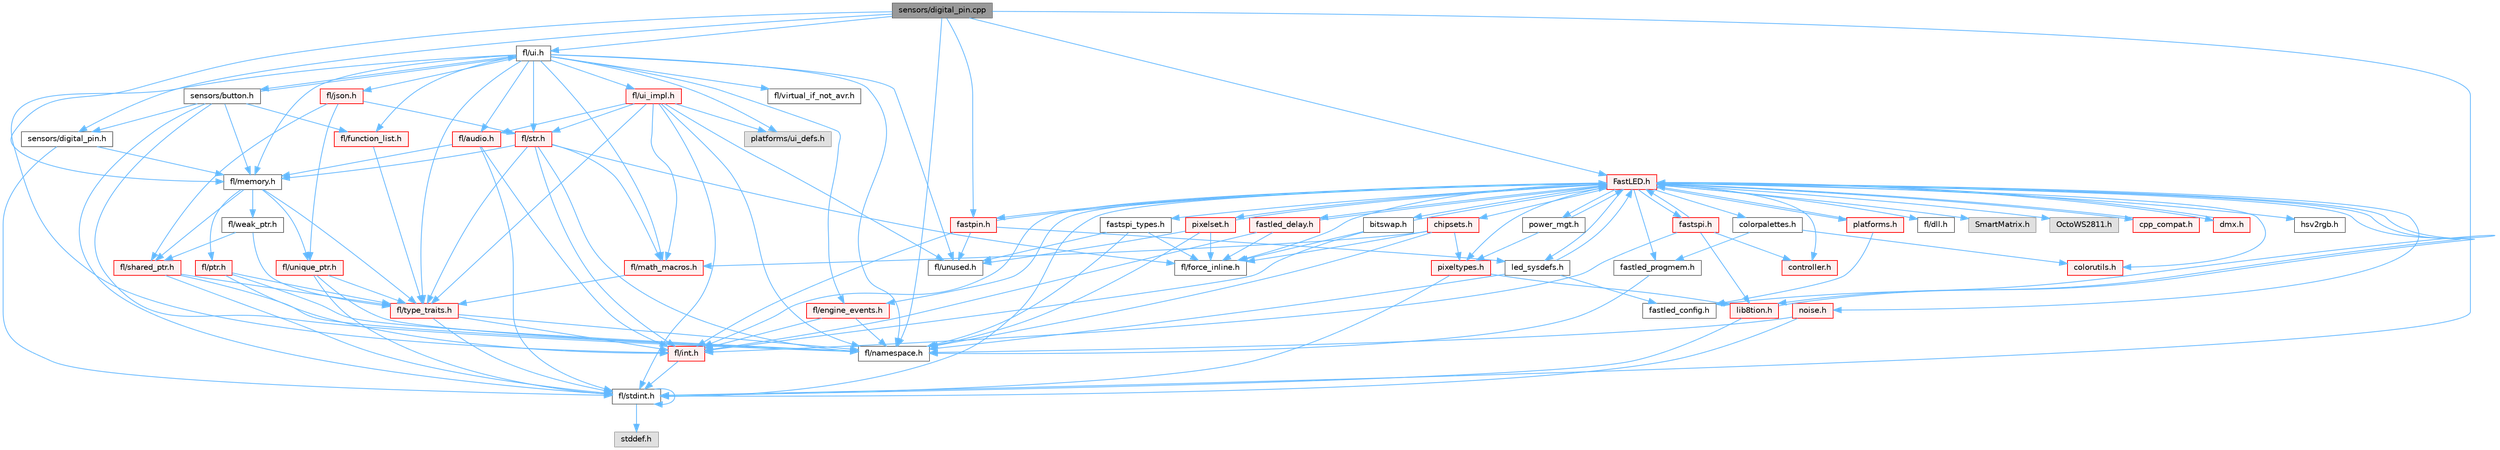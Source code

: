 digraph "sensors/digital_pin.cpp"
{
 // INTERACTIVE_SVG=YES
 // LATEX_PDF_SIZE
  bgcolor="transparent";
  edge [fontname=Helvetica,fontsize=10,labelfontname=Helvetica,labelfontsize=10];
  node [fontname=Helvetica,fontsize=10,shape=box,height=0.2,width=0.4];
  Node1 [id="Node000001",label="sensors/digital_pin.cpp",height=0.2,width=0.4,color="gray40", fillcolor="grey60", style="filled", fontcolor="black",tooltip=" "];
  Node1 -> Node2 [id="edge1_Node000001_Node000002",color="steelblue1",style="solid",tooltip=" "];
  Node2 [id="Node000002",label="fl/stdint.h",height=0.2,width=0.4,color="grey40", fillcolor="white", style="filled",URL="$df/dd8/stdint_8h.html",tooltip=" "];
  Node2 -> Node3 [id="edge2_Node000002_Node000003",color="steelblue1",style="solid",tooltip=" "];
  Node3 [id="Node000003",label="stddef.h",height=0.2,width=0.4,color="grey60", fillcolor="#E0E0E0", style="filled",tooltip=" "];
  Node2 -> Node2 [id="edge3_Node000002_Node000002",color="steelblue1",style="solid",tooltip=" "];
  Node1 -> Node4 [id="edge4_Node000001_Node000004",color="steelblue1",style="solid",tooltip=" "];
  Node4 [id="Node000004",label="fl/ui.h",height=0.2,width=0.4,color="grey40", fillcolor="white", style="filled",URL="$d9/d3b/ui_8h.html",tooltip=" "];
  Node4 -> Node5 [id="edge5_Node000004_Node000005",color="steelblue1",style="solid",tooltip=" "];
  Node5 [id="Node000005",label="fl/namespace.h",height=0.2,width=0.4,color="grey40", fillcolor="white", style="filled",URL="$df/d2a/namespace_8h.html",tooltip="Implements the FastLED namespace macros."];
  Node4 -> Node6 [id="edge6_Node000004_Node000006",color="steelblue1",style="solid",tooltip=" "];
  Node6 [id="Node000006",label="fl/memory.h",height=0.2,width=0.4,color="grey40", fillcolor="white", style="filled",URL="$dc/d18/memory_8h.html",tooltip=" "];
  Node6 -> Node7 [id="edge7_Node000006_Node000007",color="steelblue1",style="solid",tooltip=" "];
  Node7 [id="Node000007",label="fl/ptr.h",height=0.2,width=0.4,color="red", fillcolor="#FFF0F0", style="filled",URL="$dd/d98/ptr_8h.html",tooltip=" "];
  Node7 -> Node5 [id="edge8_Node000007_Node000005",color="steelblue1",style="solid",tooltip=" "];
  Node7 -> Node10 [id="edge9_Node000007_Node000010",color="steelblue1",style="solid",tooltip=" "];
  Node10 [id="Node000010",label="fl/type_traits.h",height=0.2,width=0.4,color="red", fillcolor="#FFF0F0", style="filled",URL="$df/d63/type__traits_8h.html",tooltip=" "];
  Node10 -> Node2 [id="edge10_Node000010_Node000002",color="steelblue1",style="solid",tooltip=" "];
  Node10 -> Node5 [id="edge11_Node000010_Node000005",color="steelblue1",style="solid",tooltip=" "];
  Node10 -> Node13 [id="edge12_Node000010_Node000013",color="steelblue1",style="solid",tooltip=" "];
  Node13 [id="Node000013",label="fl/int.h",height=0.2,width=0.4,color="red", fillcolor="#FFF0F0", style="filled",URL="$d3/d7e/int_8h.html",tooltip=" "];
  Node13 -> Node2 [id="edge13_Node000013_Node000002",color="steelblue1",style="solid",tooltip=" "];
  Node7 -> Node13 [id="edge14_Node000007_Node000013",color="steelblue1",style="solid",tooltip=" "];
  Node6 -> Node47 [id="edge15_Node000006_Node000047",color="steelblue1",style="solid",tooltip=" "];
  Node47 [id="Node000047",label="fl/shared_ptr.h",height=0.2,width=0.4,color="red", fillcolor="#FFF0F0", style="filled",URL="$df/d6a/shared__ptr_8h.html",tooltip=" "];
  Node47 -> Node5 [id="edge16_Node000047_Node000005",color="steelblue1",style="solid",tooltip=" "];
  Node47 -> Node10 [id="edge17_Node000047_Node000010",color="steelblue1",style="solid",tooltip=" "];
  Node47 -> Node2 [id="edge18_Node000047_Node000002",color="steelblue1",style="solid",tooltip=" "];
  Node6 -> Node50 [id="edge19_Node000006_Node000050",color="steelblue1",style="solid",tooltip=" "];
  Node50 [id="Node000050",label="fl/weak_ptr.h",height=0.2,width=0.4,color="grey40", fillcolor="white", style="filled",URL="$dc/db4/weak__ptr_8h.html",tooltip=" "];
  Node50 -> Node47 [id="edge20_Node000050_Node000047",color="steelblue1",style="solid",tooltip=" "];
  Node50 -> Node10 [id="edge21_Node000050_Node000010",color="steelblue1",style="solid",tooltip=" "];
  Node6 -> Node9 [id="edge22_Node000006_Node000009",color="steelblue1",style="solid",tooltip=" "];
  Node9 [id="Node000009",label="fl/unique_ptr.h",height=0.2,width=0.4,color="red", fillcolor="#FFF0F0", style="filled",URL="$da/d4b/unique__ptr_8h.html",tooltip=" "];
  Node9 -> Node5 [id="edge23_Node000009_Node000005",color="steelblue1",style="solid",tooltip=" "];
  Node9 -> Node10 [id="edge24_Node000009_Node000010",color="steelblue1",style="solid",tooltip=" "];
  Node9 -> Node2 [id="edge25_Node000009_Node000002",color="steelblue1",style="solid",tooltip=" "];
  Node6 -> Node10 [id="edge26_Node000006_Node000010",color="steelblue1",style="solid",tooltip=" "];
  Node4 -> Node51 [id="edge27_Node000004_Node000051",color="steelblue1",style="solid",tooltip=" "];
  Node51 [id="Node000051",label="fl/json.h",height=0.2,width=0.4,color="red", fillcolor="#FFF0F0", style="filled",URL="$d7/d91/fl_2json_8h.html",tooltip="FastLED's Elegant JSON Library: fl::Json"];
  Node51 -> Node9 [id="edge28_Node000051_Node000009",color="steelblue1",style="solid",tooltip=" "];
  Node51 -> Node47 [id="edge29_Node000051_Node000047",color="steelblue1",style="solid",tooltip=" "];
  Node51 -> Node12 [id="edge30_Node000051_Node000012",color="steelblue1",style="solid",tooltip=" "];
  Node12 [id="Node000012",label="fl/str.h",height=0.2,width=0.4,color="red", fillcolor="#FFF0F0", style="filled",URL="$d1/d93/str_8h.html",tooltip=" "];
  Node12 -> Node13 [id="edge31_Node000012_Node000013",color="steelblue1",style="solid",tooltip=" "];
  Node12 -> Node20 [id="edge32_Node000012_Node000020",color="steelblue1",style="solid",tooltip=" "];
  Node20 [id="Node000020",label="fl/math_macros.h",height=0.2,width=0.4,color="red", fillcolor="#FFF0F0", style="filled",URL="$d8/db8/math__macros_8h.html",tooltip=" "];
  Node20 -> Node10 [id="edge33_Node000020_Node000010",color="steelblue1",style="solid",tooltip=" "];
  Node12 -> Node5 [id="edge34_Node000012_Node000005",color="steelblue1",style="solid",tooltip=" "];
  Node12 -> Node6 [id="edge35_Node000012_Node000006",color="steelblue1",style="solid",tooltip=" "];
  Node12 -> Node10 [id="edge36_Node000012_Node000010",color="steelblue1",style="solid",tooltip=" "];
  Node12 -> Node18 [id="edge37_Node000012_Node000018",color="steelblue1",style="solid",tooltip=" "];
  Node18 [id="Node000018",label="fl/force_inline.h",height=0.2,width=0.4,color="grey40", fillcolor="white", style="filled",URL="$d4/d64/force__inline_8h.html",tooltip=" "];
  Node4 -> Node12 [id="edge38_Node000004_Node000012",color="steelblue1",style="solid",tooltip=" "];
  Node4 -> Node13 [id="edge39_Node000004_Node000013",color="steelblue1",style="solid",tooltip=" "];
  Node4 -> Node71 [id="edge40_Node000004_Node000071",color="steelblue1",style="solid",tooltip=" "];
  Node71 [id="Node000071",label="fl/audio.h",height=0.2,width=0.4,color="red", fillcolor="#FFF0F0", style="filled",URL="$da/d09/audio_8h.html",tooltip=" "];
  Node71 -> Node6 [id="edge41_Node000071_Node000006",color="steelblue1",style="solid",tooltip=" "];
  Node71 -> Node13 [id="edge42_Node000071_Node000013",color="steelblue1",style="solid",tooltip=" "];
  Node71 -> Node2 [id="edge43_Node000071_Node000002",color="steelblue1",style="solid",tooltip=" "];
  Node4 -> Node73 [id="edge44_Node000004_Node000073",color="steelblue1",style="solid",tooltip=" "];
  Node73 [id="Node000073",label="fl/engine_events.h",height=0.2,width=0.4,color="red", fillcolor="#FFF0F0", style="filled",URL="$db/dc0/engine__events_8h.html",tooltip=" "];
  Node73 -> Node5 [id="edge45_Node000073_Node000005",color="steelblue1",style="solid",tooltip=" "];
  Node73 -> Node13 [id="edge46_Node000073_Node000013",color="steelblue1",style="solid",tooltip=" "];
  Node4 -> Node86 [id="edge47_Node000004_Node000086",color="steelblue1",style="solid",tooltip=" "];
  Node86 [id="Node000086",label="fl/function_list.h",height=0.2,width=0.4,color="red", fillcolor="#FFF0F0", style="filled",URL="$d0/d64/function__list_8h.html",tooltip=" "];
  Node86 -> Node10 [id="edge48_Node000086_Node000010",color="steelblue1",style="solid",tooltip=" "];
  Node4 -> Node20 [id="edge49_Node000004_Node000020",color="steelblue1",style="solid",tooltip=" "];
  Node4 -> Node10 [id="edge50_Node000004_Node000010",color="steelblue1",style="solid",tooltip=" "];
  Node4 -> Node87 [id="edge51_Node000004_Node000087",color="steelblue1",style="solid",tooltip=" "];
  Node87 [id="Node000087",label="fl/ui_impl.h",height=0.2,width=0.4,color="red", fillcolor="#FFF0F0", style="filled",URL="$d6/dc0/ui__impl_8h.html",tooltip=" "];
  Node87 -> Node2 [id="edge52_Node000087_Node000002",color="steelblue1",style="solid",tooltip=" "];
  Node87 -> Node71 [id="edge53_Node000087_Node000071",color="steelblue1",style="solid",tooltip=" "];
  Node87 -> Node20 [id="edge54_Node000087_Node000020",color="steelblue1",style="solid",tooltip=" "];
  Node87 -> Node5 [id="edge55_Node000087_Node000005",color="steelblue1",style="solid",tooltip=" "];
  Node87 -> Node12 [id="edge56_Node000087_Node000012",color="steelblue1",style="solid",tooltip=" "];
  Node87 -> Node10 [id="edge57_Node000087_Node000010",color="steelblue1",style="solid",tooltip=" "];
  Node87 -> Node36 [id="edge58_Node000087_Node000036",color="steelblue1",style="solid",tooltip=" "];
  Node36 [id="Node000036",label="fl/unused.h",height=0.2,width=0.4,color="grey40", fillcolor="white", style="filled",URL="$d8/d4b/unused_8h.html",tooltip=" "];
  Node87 -> Node88 [id="edge59_Node000087_Node000088",color="steelblue1",style="solid",tooltip=" "];
  Node88 [id="Node000088",label="platforms/ui_defs.h",height=0.2,width=0.4,color="grey60", fillcolor="#E0E0E0", style="filled",tooltip=" "];
  Node4 -> Node36 [id="edge60_Node000004_Node000036",color="steelblue1",style="solid",tooltip=" "];
  Node4 -> Node88 [id="edge61_Node000004_Node000088",color="steelblue1",style="solid",tooltip=" "];
  Node4 -> Node89 [id="edge62_Node000004_Node000089",color="steelblue1",style="solid",tooltip=" "];
  Node89 [id="Node000089",label="sensors/button.h",height=0.2,width=0.4,color="grey40", fillcolor="white", style="filled",URL="$d7/d0e/button_8h.html",tooltip=" "];
  Node89 -> Node2 [id="edge63_Node000089_Node000002",color="steelblue1",style="solid",tooltip=" "];
  Node89 -> Node86 [id="edge64_Node000089_Node000086",color="steelblue1",style="solid",tooltip=" "];
  Node89 -> Node5 [id="edge65_Node000089_Node000005",color="steelblue1",style="solid",tooltip=" "];
  Node89 -> Node6 [id="edge66_Node000089_Node000006",color="steelblue1",style="solid",tooltip=" "];
  Node89 -> Node4 [id="edge67_Node000089_Node000004",color="steelblue1",style="solid",tooltip=" "];
  Node89 -> Node90 [id="edge68_Node000089_Node000090",color="steelblue1",style="solid",tooltip=" "];
  Node90 [id="Node000090",label="sensors/digital_pin.h",height=0.2,width=0.4,color="grey40", fillcolor="white", style="filled",URL="$dd/d83/digital__pin_8h.html",tooltip=" "];
  Node90 -> Node2 [id="edge69_Node000090_Node000002",color="steelblue1",style="solid",tooltip=" "];
  Node90 -> Node6 [id="edge70_Node000090_Node000006",color="steelblue1",style="solid",tooltip=" "];
  Node4 -> Node91 [id="edge71_Node000004_Node000091",color="steelblue1",style="solid",tooltip=" "];
  Node91 [id="Node000091",label="fl/virtual_if_not_avr.h",height=0.2,width=0.4,color="grey40", fillcolor="white", style="filled",URL="$da/ddb/virtual__if__not__avr_8h.html",tooltip=" "];
  Node1 -> Node6 [id="edge72_Node000001_Node000006",color="steelblue1",style="solid",tooltip=" "];
  Node1 -> Node5 [id="edge73_Node000001_Node000005",color="steelblue1",style="solid",tooltip=" "];
  Node1 -> Node90 [id="edge74_Node000001_Node000090",color="steelblue1",style="solid",tooltip=" "];
  Node1 -> Node92 [id="edge75_Node000001_Node000092",color="steelblue1",style="solid",tooltip=" "];
  Node92 [id="Node000092",label="FastLED.h",height=0.2,width=0.4,color="red", fillcolor="#FFF0F0", style="filled",URL="$db/d97/_fast_l_e_d_8h.html",tooltip="central include file for FastLED, defines the CFastLED class/object"];
  Node92 -> Node2 [id="edge76_Node000092_Node000002",color="steelblue1",style="solid",tooltip=" "];
  Node92 -> Node93 [id="edge77_Node000092_Node000093",color="steelblue1",style="solid",tooltip=" "];
  Node93 [id="Node000093",label="fl/dll.h",height=0.2,width=0.4,color="grey40", fillcolor="white", style="filled",URL="$d3/d4b/dll_8h.html",tooltip="FastLED dynamic library interface - lightweight header for external callers."];
  Node92 -> Node94 [id="edge78_Node000092_Node000094",color="steelblue1",style="solid",tooltip=" "];
  Node94 [id="Node000094",label="SmartMatrix.h",height=0.2,width=0.4,color="grey60", fillcolor="#E0E0E0", style="filled",tooltip=" "];
  Node92 -> Node95 [id="edge79_Node000092_Node000095",color="steelblue1",style="solid",tooltip=" "];
  Node95 [id="Node000095",label="OctoWS2811.h",height=0.2,width=0.4,color="grey60", fillcolor="#E0E0E0", style="filled",tooltip=" "];
  Node92 -> Node18 [id="edge80_Node000092_Node000018",color="steelblue1",style="solid",tooltip=" "];
  Node92 -> Node96 [id="edge81_Node000092_Node000096",color="steelblue1",style="solid",tooltip=" "];
  Node96 [id="Node000096",label="cpp_compat.h",height=0.2,width=0.4,color="red", fillcolor="#FFF0F0", style="filled",URL="$d9/d13/cpp__compat_8h.html",tooltip="Compatibility functions based on C++ version."];
  Node96 -> Node92 [id="edge82_Node000096_Node000092",color="steelblue1",style="solid",tooltip=" "];
  Node92 -> Node98 [id="edge83_Node000092_Node000098",color="steelblue1",style="solid",tooltip=" "];
  Node98 [id="Node000098",label="fastled_config.h",height=0.2,width=0.4,color="grey40", fillcolor="white", style="filled",URL="$d5/d11/fastled__config_8h.html",tooltip="Contains definitions that can be used to configure FastLED at compile time."];
  Node92 -> Node99 [id="edge84_Node000092_Node000099",color="steelblue1",style="solid",tooltip=" "];
  Node99 [id="Node000099",label="led_sysdefs.h",height=0.2,width=0.4,color="grey40", fillcolor="white", style="filled",URL="$d9/d3e/led__sysdefs_8h.html",tooltip="Determines which platform system definitions to include."];
  Node99 -> Node92 [id="edge85_Node000099_Node000092",color="steelblue1",style="solid",tooltip=" "];
  Node99 -> Node98 [id="edge86_Node000099_Node000098",color="steelblue1",style="solid",tooltip=" "];
  Node99 -> Node5 [id="edge87_Node000099_Node000005",color="steelblue1",style="solid",tooltip=" "];
  Node92 -> Node100 [id="edge88_Node000092_Node000100",color="steelblue1",style="solid",tooltip=" "];
  Node100 [id="Node000100",label="fastled_delay.h",height=0.2,width=0.4,color="red", fillcolor="#FFF0F0", style="filled",URL="$d0/da8/fastled__delay_8h.html",tooltip="Utility functions and classes for managing delay cycles."];
  Node100 -> Node92 [id="edge89_Node000100_Node000092",color="steelblue1",style="solid",tooltip=" "];
  Node100 -> Node18 [id="edge90_Node000100_Node000018",color="steelblue1",style="solid",tooltip=" "];
  Node100 -> Node13 [id="edge91_Node000100_Node000013",color="steelblue1",style="solid",tooltip=" "];
  Node92 -> Node102 [id="edge92_Node000092_Node000102",color="steelblue1",style="solid",tooltip=" "];
  Node102 [id="Node000102",label="bitswap.h",height=0.2,width=0.4,color="grey40", fillcolor="white", style="filled",URL="$de/ded/bitswap_8h.html",tooltip="Functions for doing a rotation of bits/bytes used by parallel output."];
  Node102 -> Node92 [id="edge93_Node000102_Node000092",color="steelblue1",style="solid",tooltip=" "];
  Node102 -> Node18 [id="edge94_Node000102_Node000018",color="steelblue1",style="solid",tooltip=" "];
  Node102 -> Node13 [id="edge95_Node000102_Node000013",color="steelblue1",style="solid",tooltip=" "];
  Node92 -> Node103 [id="edge96_Node000092_Node000103",color="steelblue1",style="solid",tooltip=" "];
  Node103 [id="Node000103",label="controller.h",height=0.2,width=0.4,color="red", fillcolor="#FFF0F0", style="filled",URL="$d2/dd9/controller_8h.html",tooltip="deprecated: base definitions used by led controllers for writing out led data"];
  Node92 -> Node125 [id="edge97_Node000092_Node000125",color="steelblue1",style="solid",tooltip=" "];
  Node125 [id="Node000125",label="fastpin.h",height=0.2,width=0.4,color="red", fillcolor="#FFF0F0", style="filled",URL="$db/d65/fastpin_8h.html",tooltip="Class base definitions for defining fast pin access."];
  Node125 -> Node92 [id="edge98_Node000125_Node000092",color="steelblue1",style="solid",tooltip=" "];
  Node125 -> Node99 [id="edge99_Node000125_Node000099",color="steelblue1",style="solid",tooltip=" "];
  Node125 -> Node36 [id="edge100_Node000125_Node000036",color="steelblue1",style="solid",tooltip=" "];
  Node125 -> Node13 [id="edge101_Node000125_Node000013",color="steelblue1",style="solid",tooltip=" "];
  Node92 -> Node126 [id="edge102_Node000092_Node000126",color="steelblue1",style="solid",tooltip=" "];
  Node126 [id="Node000126",label="fastspi_types.h",height=0.2,width=0.4,color="grey40", fillcolor="white", style="filled",URL="$d2/ddb/fastspi__types_8h.html",tooltip="Data types and constants used by SPI interfaces."];
  Node126 -> Node18 [id="edge103_Node000126_Node000018",color="steelblue1",style="solid",tooltip=" "];
  Node126 -> Node5 [id="edge104_Node000126_Node000005",color="steelblue1",style="solid",tooltip=" "];
  Node126 -> Node36 [id="edge105_Node000126_Node000036",color="steelblue1",style="solid",tooltip=" "];
  Node92 -> Node127 [id="edge106_Node000092_Node000127",color="steelblue1",style="solid",tooltip=" "];
  Node127 [id="Node000127",label="dmx.h",height=0.2,width=0.4,color="red", fillcolor="#FFF0F0", style="filled",URL="$d3/de1/dmx_8h.html",tooltip="Defines the DMX512-based LED controllers."];
  Node127 -> Node92 [id="edge107_Node000127_Node000092",color="steelblue1",style="solid",tooltip=" "];
  Node92 -> Node130 [id="edge108_Node000092_Node000130",color="steelblue1",style="solid",tooltip=" "];
  Node130 [id="Node000130",label="platforms.h",height=0.2,width=0.4,color="red", fillcolor="#FFF0F0", style="filled",URL="$da/dc9/platforms_8h.html",tooltip="Determines which platforms headers to include."];
  Node130 -> Node92 [id="edge109_Node000130_Node000092",color="steelblue1",style="solid",tooltip=" "];
  Node130 -> Node98 [id="edge110_Node000130_Node000098",color="steelblue1",style="solid",tooltip=" "];
  Node92 -> Node67 [id="edge111_Node000092_Node000067",color="steelblue1",style="solid",tooltip=" "];
  Node67 [id="Node000067",label="fastled_progmem.h",height=0.2,width=0.4,color="grey40", fillcolor="white", style="filled",URL="$df/dab/fastled__progmem_8h.html",tooltip="Wrapper definitions to allow seamless use of PROGMEM in environments that have it."];
  Node67 -> Node5 [id="edge112_Node000067_Node000005",color="steelblue1",style="solid",tooltip=" "];
  Node92 -> Node106 [id="edge113_Node000092_Node000106",color="steelblue1",style="solid",tooltip=" "];
  Node106 [id="Node000106",label="lib8tion.h",height=0.2,width=0.4,color="red", fillcolor="#FFF0F0", style="filled",URL="$df/da5/lib8tion_8h.html",tooltip="Fast, efficient 8-bit math functions specifically designed for high-performance LED programming."];
  Node106 -> Node92 [id="edge114_Node000106_Node000092",color="steelblue1",style="solid",tooltip=" "];
  Node106 -> Node2 [id="edge115_Node000106_Node000002",color="steelblue1",style="solid",tooltip=" "];
  Node92 -> Node105 [id="edge116_Node000092_Node000105",color="steelblue1",style="solid",tooltip=" "];
  Node105 [id="Node000105",label="pixeltypes.h",height=0.2,width=0.4,color="red", fillcolor="#FFF0F0", style="filled",URL="$d2/dba/pixeltypes_8h.html",tooltip="Includes defintions for RGB and HSV pixels."];
  Node105 -> Node2 [id="edge117_Node000105_Node000002",color="steelblue1",style="solid",tooltip=" "];
  Node105 -> Node106 [id="edge118_Node000105_Node000106",color="steelblue1",style="solid",tooltip=" "];
  Node92 -> Node65 [id="edge119_Node000092_Node000065",color="steelblue1",style="solid",tooltip=" "];
  Node65 [id="Node000065",label="hsv2rgb.h",height=0.2,width=0.4,color="grey40", fillcolor="white", style="filled",URL="$de/d9a/hsv2rgb_8h.html",tooltip="Functions to convert from the HSV colorspace to the RGB colorspace."];
  Node92 -> Node132 [id="edge120_Node000092_Node000132",color="steelblue1",style="solid",tooltip=" "];
  Node132 [id="Node000132",label="colorutils.h",height=0.2,width=0.4,color="red", fillcolor="#FFF0F0", style="filled",URL="$d1/dfb/colorutils_8h.html",tooltip=" "];
  Node92 -> Node137 [id="edge121_Node000092_Node000137",color="steelblue1",style="solid",tooltip=" "];
  Node137 [id="Node000137",label="pixelset.h",height=0.2,width=0.4,color="red", fillcolor="#FFF0F0", style="filled",URL="$d4/d46/pixelset_8h.html",tooltip="Declares classes for managing logical groups of LEDs."];
  Node137 -> Node18 [id="edge122_Node000137_Node000018",color="steelblue1",style="solid",tooltip=" "];
  Node137 -> Node5 [id="edge123_Node000137_Node000005",color="steelblue1",style="solid",tooltip=" "];
  Node137 -> Node36 [id="edge124_Node000137_Node000036",color="steelblue1",style="solid",tooltip=" "];
  Node137 -> Node92 [id="edge125_Node000137_Node000092",color="steelblue1",style="solid",tooltip=" "];
  Node92 -> Node138 [id="edge126_Node000092_Node000138",color="steelblue1",style="solid",tooltip=" "];
  Node138 [id="Node000138",label="colorpalettes.h",height=0.2,width=0.4,color="grey40", fillcolor="white", style="filled",URL="$dc/dcc/colorpalettes_8h.html",tooltip="Declarations for the predefined color palettes supplied by FastLED."];
  Node138 -> Node132 [id="edge127_Node000138_Node000132",color="steelblue1",style="solid",tooltip=" "];
  Node138 -> Node67 [id="edge128_Node000138_Node000067",color="steelblue1",style="solid",tooltip=" "];
  Node92 -> Node139 [id="edge129_Node000092_Node000139",color="steelblue1",style="solid",tooltip=" "];
  Node139 [id="Node000139",label="noise.h",height=0.2,width=0.4,color="red", fillcolor="#FFF0F0", style="filled",URL="$d1/d31/noise_8h.html",tooltip="Functions to generate and fill arrays with noise."];
  Node139 -> Node2 [id="edge130_Node000139_Node000002",color="steelblue1",style="solid",tooltip=" "];
  Node139 -> Node5 [id="edge131_Node000139_Node000005",color="steelblue1",style="solid",tooltip=" "];
  Node92 -> Node140 [id="edge132_Node000092_Node000140",color="steelblue1",style="solid",tooltip=" "];
  Node140 [id="Node000140",label="power_mgt.h",height=0.2,width=0.4,color="grey40", fillcolor="white", style="filled",URL="$dc/d5b/power__mgt_8h.html",tooltip="Functions to limit the power used by FastLED."];
  Node140 -> Node92 [id="edge133_Node000140_Node000092",color="steelblue1",style="solid",tooltip=" "];
  Node140 -> Node105 [id="edge134_Node000140_Node000105",color="steelblue1",style="solid",tooltip=" "];
  Node92 -> Node141 [id="edge135_Node000092_Node000141",color="steelblue1",style="solid",tooltip=" "];
  Node141 [id="Node000141",label="fastspi.h",height=0.2,width=0.4,color="red", fillcolor="#FFF0F0", style="filled",URL="$d6/ddc/fastspi_8h.html",tooltip="Serial peripheral interface (SPI) definitions per platform."];
  Node141 -> Node92 [id="edge136_Node000141_Node000092",color="steelblue1",style="solid",tooltip=" "];
  Node141 -> Node103 [id="edge137_Node000141_Node000103",color="steelblue1",style="solid",tooltip=" "];
  Node141 -> Node106 [id="edge138_Node000141_Node000106",color="steelblue1",style="solid",tooltip=" "];
  Node141 -> Node13 [id="edge139_Node000141_Node000013",color="steelblue1",style="solid",tooltip=" "];
  Node92 -> Node143 [id="edge140_Node000092_Node000143",color="steelblue1",style="solid",tooltip=" "];
  Node143 [id="Node000143",label="chipsets.h",height=0.2,width=0.4,color="red", fillcolor="#FFF0F0", style="filled",URL="$db/d66/chipsets_8h.html",tooltip="Contains the bulk of the definitions for the various LED chipsets supported."];
  Node143 -> Node105 [id="edge141_Node000143_Node000105",color="steelblue1",style="solid",tooltip=" "];
  Node143 -> Node18 [id="edge142_Node000143_Node000018",color="steelblue1",style="solid",tooltip=" "];
  Node143 -> Node5 [id="edge143_Node000143_Node000005",color="steelblue1",style="solid",tooltip=" "];
  Node143 -> Node20 [id="edge144_Node000143_Node000020",color="steelblue1",style="solid",tooltip=" "];
  Node92 -> Node73 [id="edge145_Node000092_Node000073",color="steelblue1",style="solid",tooltip=" "];
  Node92 -> Node13 [id="edge146_Node000092_Node000013",color="steelblue1",style="solid",tooltip=" "];
  Node1 -> Node125 [id="edge147_Node000001_Node000125",color="steelblue1",style="solid",tooltip=" "];
}
